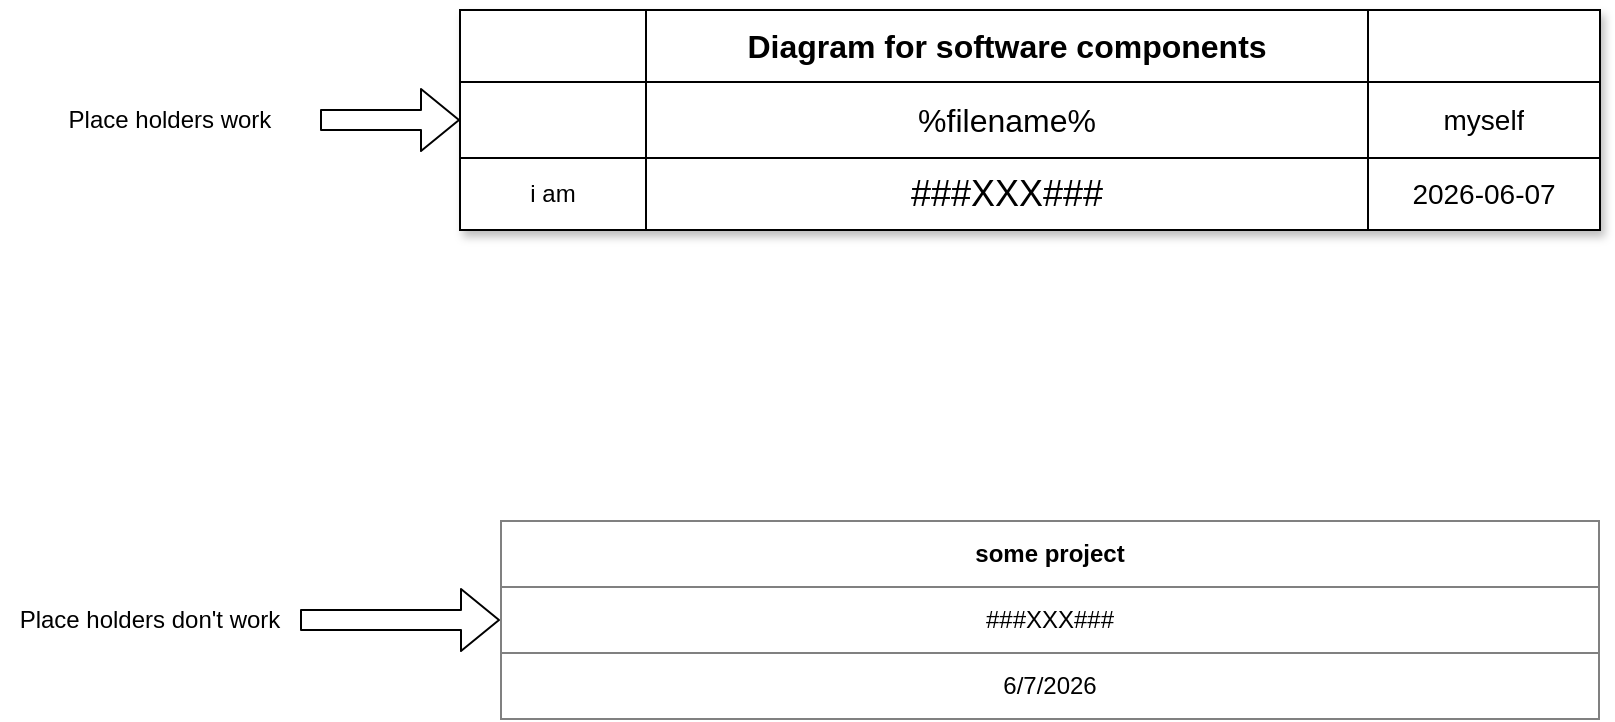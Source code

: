 <mxfile version="14.0.0" type="github">
  <diagram id="q4SeS_c-BJB0oOPyV-7m" name="Page-1">
    <mxGraphModel dx="697" dy="569" grid="1" gridSize="10" guides="1" tooltips="1" connect="1" arrows="1" fold="1" page="1" pageScale="1" pageWidth="1169" pageHeight="827" math="0" shadow="0">
      <root>
        <object label="" Author="myself" DocRef="###XXX###" id="0">
          <mxCell />
        </object>
        <mxCell id="1" parent="0" />
        <object label="" placeholders="1" id="7oKiPROpSnteBDAmTKtN-1">
          <mxCell style="shape=table;html=1;whiteSpace=wrap;startSize=0;container=1;collapsible=0;childLayout=tableLayout;sketch=0;shadow=1;swimlaneFillColor=#FFFFFF;" parent="1" vertex="1">
            <mxGeometry x="360" y="180" width="570" height="110" as="geometry" />
          </mxCell>
        </object>
        <mxCell id="7oKiPROpSnteBDAmTKtN-2" value="" style="shape=partialRectangle;html=1;whiteSpace=wrap;collapsible=0;dropTarget=0;pointerEvents=0;fillColor=none;top=0;left=0;bottom=0;right=0;points=[[0,0.5],[1,0.5]];portConstraint=eastwest;" parent="7oKiPROpSnteBDAmTKtN-1" vertex="1">
          <mxGeometry width="570" height="36" as="geometry" />
        </mxCell>
        <object label="" placeholders="1" id="7oKiPROpSnteBDAmTKtN-3">
          <mxCell style="shape=partialRectangle;html=1;whiteSpace=wrap;connectable=0;overflow=hidden;fillColor=none;top=0;left=0;bottom=0;right=0;" parent="7oKiPROpSnteBDAmTKtN-2" vertex="1">
            <mxGeometry width="93" height="36" as="geometry" />
          </mxCell>
        </object>
        <object label="&lt;font size=&quot;1&quot;&gt;&lt;b style=&quot;font-size: 16px&quot;&gt;Diagram for software components&lt;/b&gt;&lt;/font&gt;" placeholders="1" id="7oKiPROpSnteBDAmTKtN-4">
          <mxCell style="shape=partialRectangle;html=1;whiteSpace=wrap;connectable=0;overflow=hidden;fillColor=none;top=0;left=0;bottom=0;right=0;" parent="7oKiPROpSnteBDAmTKtN-2" vertex="1">
            <mxGeometry x="93" width="361" height="36" as="geometry" />
          </mxCell>
        </object>
        <object label="" placeholders="1" id="7oKiPROpSnteBDAmTKtN-5">
          <mxCell style="shape=partialRectangle;html=1;whiteSpace=wrap;connectable=0;overflow=hidden;fillColor=none;top=0;left=0;bottom=0;right=0;" parent="7oKiPROpSnteBDAmTKtN-2" vertex="1">
            <mxGeometry x="454" width="116" height="36" as="geometry" />
          </mxCell>
        </object>
        <mxCell id="7oKiPROpSnteBDAmTKtN-6" value="" style="shape=partialRectangle;html=1;whiteSpace=wrap;collapsible=0;dropTarget=0;pointerEvents=0;fillColor=none;top=0;left=0;bottom=0;right=0;points=[[0,0.5],[1,0.5]];portConstraint=eastwest;" parent="7oKiPROpSnteBDAmTKtN-1" vertex="1">
          <mxGeometry y="36" width="570" height="38" as="geometry" />
        </mxCell>
        <object label="" placeholders="1" id="7oKiPROpSnteBDAmTKtN-7">
          <mxCell style="shape=partialRectangle;html=1;whiteSpace=wrap;connectable=0;overflow=hidden;fillColor=none;top=0;left=0;bottom=0;right=0;" parent="7oKiPROpSnteBDAmTKtN-6" vertex="1">
            <mxGeometry width="93" height="38" as="geometry" />
          </mxCell>
        </object>
        <object label="&lt;font style=&quot;font-size: 16px&quot;&gt;%filename%&lt;/font&gt;" placeholders="1" id="7oKiPROpSnteBDAmTKtN-8">
          <mxCell style="shape=partialRectangle;html=1;whiteSpace=wrap;connectable=0;overflow=hidden;fillColor=none;top=0;left=0;bottom=0;right=0;" parent="7oKiPROpSnteBDAmTKtN-6" vertex="1">
            <mxGeometry x="93" width="361" height="38" as="geometry" />
          </mxCell>
        </object>
        <object label="&lt;font style=&quot;font-size: 14px&quot;&gt;%Author%&lt;/font&gt;" placeholders="1" id="7oKiPROpSnteBDAmTKtN-9">
          <mxCell style="shape=partialRectangle;html=1;whiteSpace=wrap;connectable=0;overflow=hidden;fillColor=none;top=0;left=0;bottom=0;right=0;" parent="7oKiPROpSnteBDAmTKtN-6" vertex="1">
            <mxGeometry x="454" width="116" height="38" as="geometry" />
          </mxCell>
        </object>
        <mxCell id="7oKiPROpSnteBDAmTKtN-10" value="" style="shape=partialRectangle;html=1;whiteSpace=wrap;collapsible=0;dropTarget=0;pointerEvents=0;fillColor=none;top=0;left=0;bottom=0;right=0;points=[[0,0.5],[1,0.5]];portConstraint=eastwest;" parent="7oKiPROpSnteBDAmTKtN-1" vertex="1">
          <mxGeometry y="74" width="570" height="36" as="geometry" />
        </mxCell>
        <object label="i am" placeholders="1" id="7oKiPROpSnteBDAmTKtN-11">
          <mxCell style="shape=partialRectangle;html=1;whiteSpace=wrap;connectable=0;overflow=hidden;fillColor=none;top=0;left=0;bottom=0;right=0;" parent="7oKiPROpSnteBDAmTKtN-10" vertex="1">
            <mxGeometry width="93" height="36" as="geometry" />
          </mxCell>
        </object>
        <object label="&lt;span style=&quot;font-size: 18px&quot;&gt;%DocRef%&lt;/span&gt;" placeholders="1" id="7oKiPROpSnteBDAmTKtN-12">
          <mxCell style="shape=partialRectangle;html=1;whiteSpace=wrap;connectable=0;overflow=hidden;fillColor=none;top=0;left=0;bottom=0;right=0;" parent="7oKiPROpSnteBDAmTKtN-10" vertex="1">
            <mxGeometry x="93" width="361" height="36" as="geometry" />
          </mxCell>
        </object>
        <object label="&lt;font style=&quot;font-size: 14px&quot;&gt;%date{isoDate}%&lt;/font&gt;" placeholders="1" id="7oKiPROpSnteBDAmTKtN-13">
          <mxCell style="shape=partialRectangle;html=1;whiteSpace=wrap;connectable=0;overflow=hidden;fillColor=none;top=0;left=0;bottom=0;right=0;" parent="7oKiPROpSnteBDAmTKtN-10" vertex="1">
            <mxGeometry x="454" width="116" height="36" as="geometry" />
          </mxCell>
        </object>
        <object label="&lt;table style=&quot;width: 100% ; height: 100% ; border-collapse: collapse&quot; width=&quot;100%&quot; cellpadding=&quot;4&quot; border=&quot;1&quot;&gt;&lt;tbody&gt;&lt;tr&gt;&lt;th align=&quot;center&quot;&gt;&lt;b&gt;some project&lt;/b&gt;&lt;/th&gt;&lt;/tr&gt;&lt;tr&gt;&lt;td align=&quot;center&quot;&gt;%DocRef%&lt;/td&gt;&lt;/tr&gt;&lt;tr&gt;&lt;td align=&quot;center&quot;&gt;%date%&lt;/td&gt;&lt;/tr&gt;&lt;/tbody&gt;&lt;/table&gt;" placeholders="1" id="yizH5Jb1sns2sNq7klML-1">
          <mxCell style="text;html=1;strokeColor=none;fillColor=none;overflow=fill;" vertex="1" parent="1">
            <mxGeometry x="380" y="435" width="550" height="100" as="geometry" />
          </mxCell>
        </object>
        <mxCell id="yizH5Jb1sns2sNq7klML-2" value="Place holders work" style="text;html=1;strokeColor=none;fillColor=none;align=center;verticalAlign=middle;whiteSpace=wrap;rounded=0;" vertex="1" parent="1">
          <mxGeometry x="140" y="225" width="150" height="20" as="geometry" />
        </mxCell>
        <mxCell id="yizH5Jb1sns2sNq7klML-3" value="" style="shape=flexArrow;endArrow=classic;html=1;entryX=0;entryY=0.5;entryDx=0;entryDy=0;" edge="1" parent="1" source="yizH5Jb1sns2sNq7klML-2" target="7oKiPROpSnteBDAmTKtN-6">
          <mxGeometry width="50" height="50" relative="1" as="geometry">
            <mxPoint x="520" y="455" as="sourcePoint" />
            <mxPoint x="570" y="405" as="targetPoint" />
          </mxGeometry>
        </mxCell>
        <mxCell id="yizH5Jb1sns2sNq7klML-4" value="Place holders don&#39;t work" style="text;html=1;strokeColor=none;fillColor=none;align=center;verticalAlign=middle;whiteSpace=wrap;rounded=0;" vertex="1" parent="1">
          <mxGeometry x="130" y="475" width="150" height="20" as="geometry" />
        </mxCell>
        <mxCell id="yizH5Jb1sns2sNq7klML-5" value="" style="shape=flexArrow;endArrow=classic;html=1;entryX=0;entryY=0.5;entryDx=0;entryDy=0;" edge="1" parent="1" source="yizH5Jb1sns2sNq7klML-4" target="yizH5Jb1sns2sNq7klML-1">
          <mxGeometry width="50" height="50" relative="1" as="geometry">
            <mxPoint x="290" y="235" as="sourcePoint" />
            <mxPoint x="360" y="235" as="targetPoint" />
          </mxGeometry>
        </mxCell>
      </root>
    </mxGraphModel>
  </diagram>
</mxfile>

